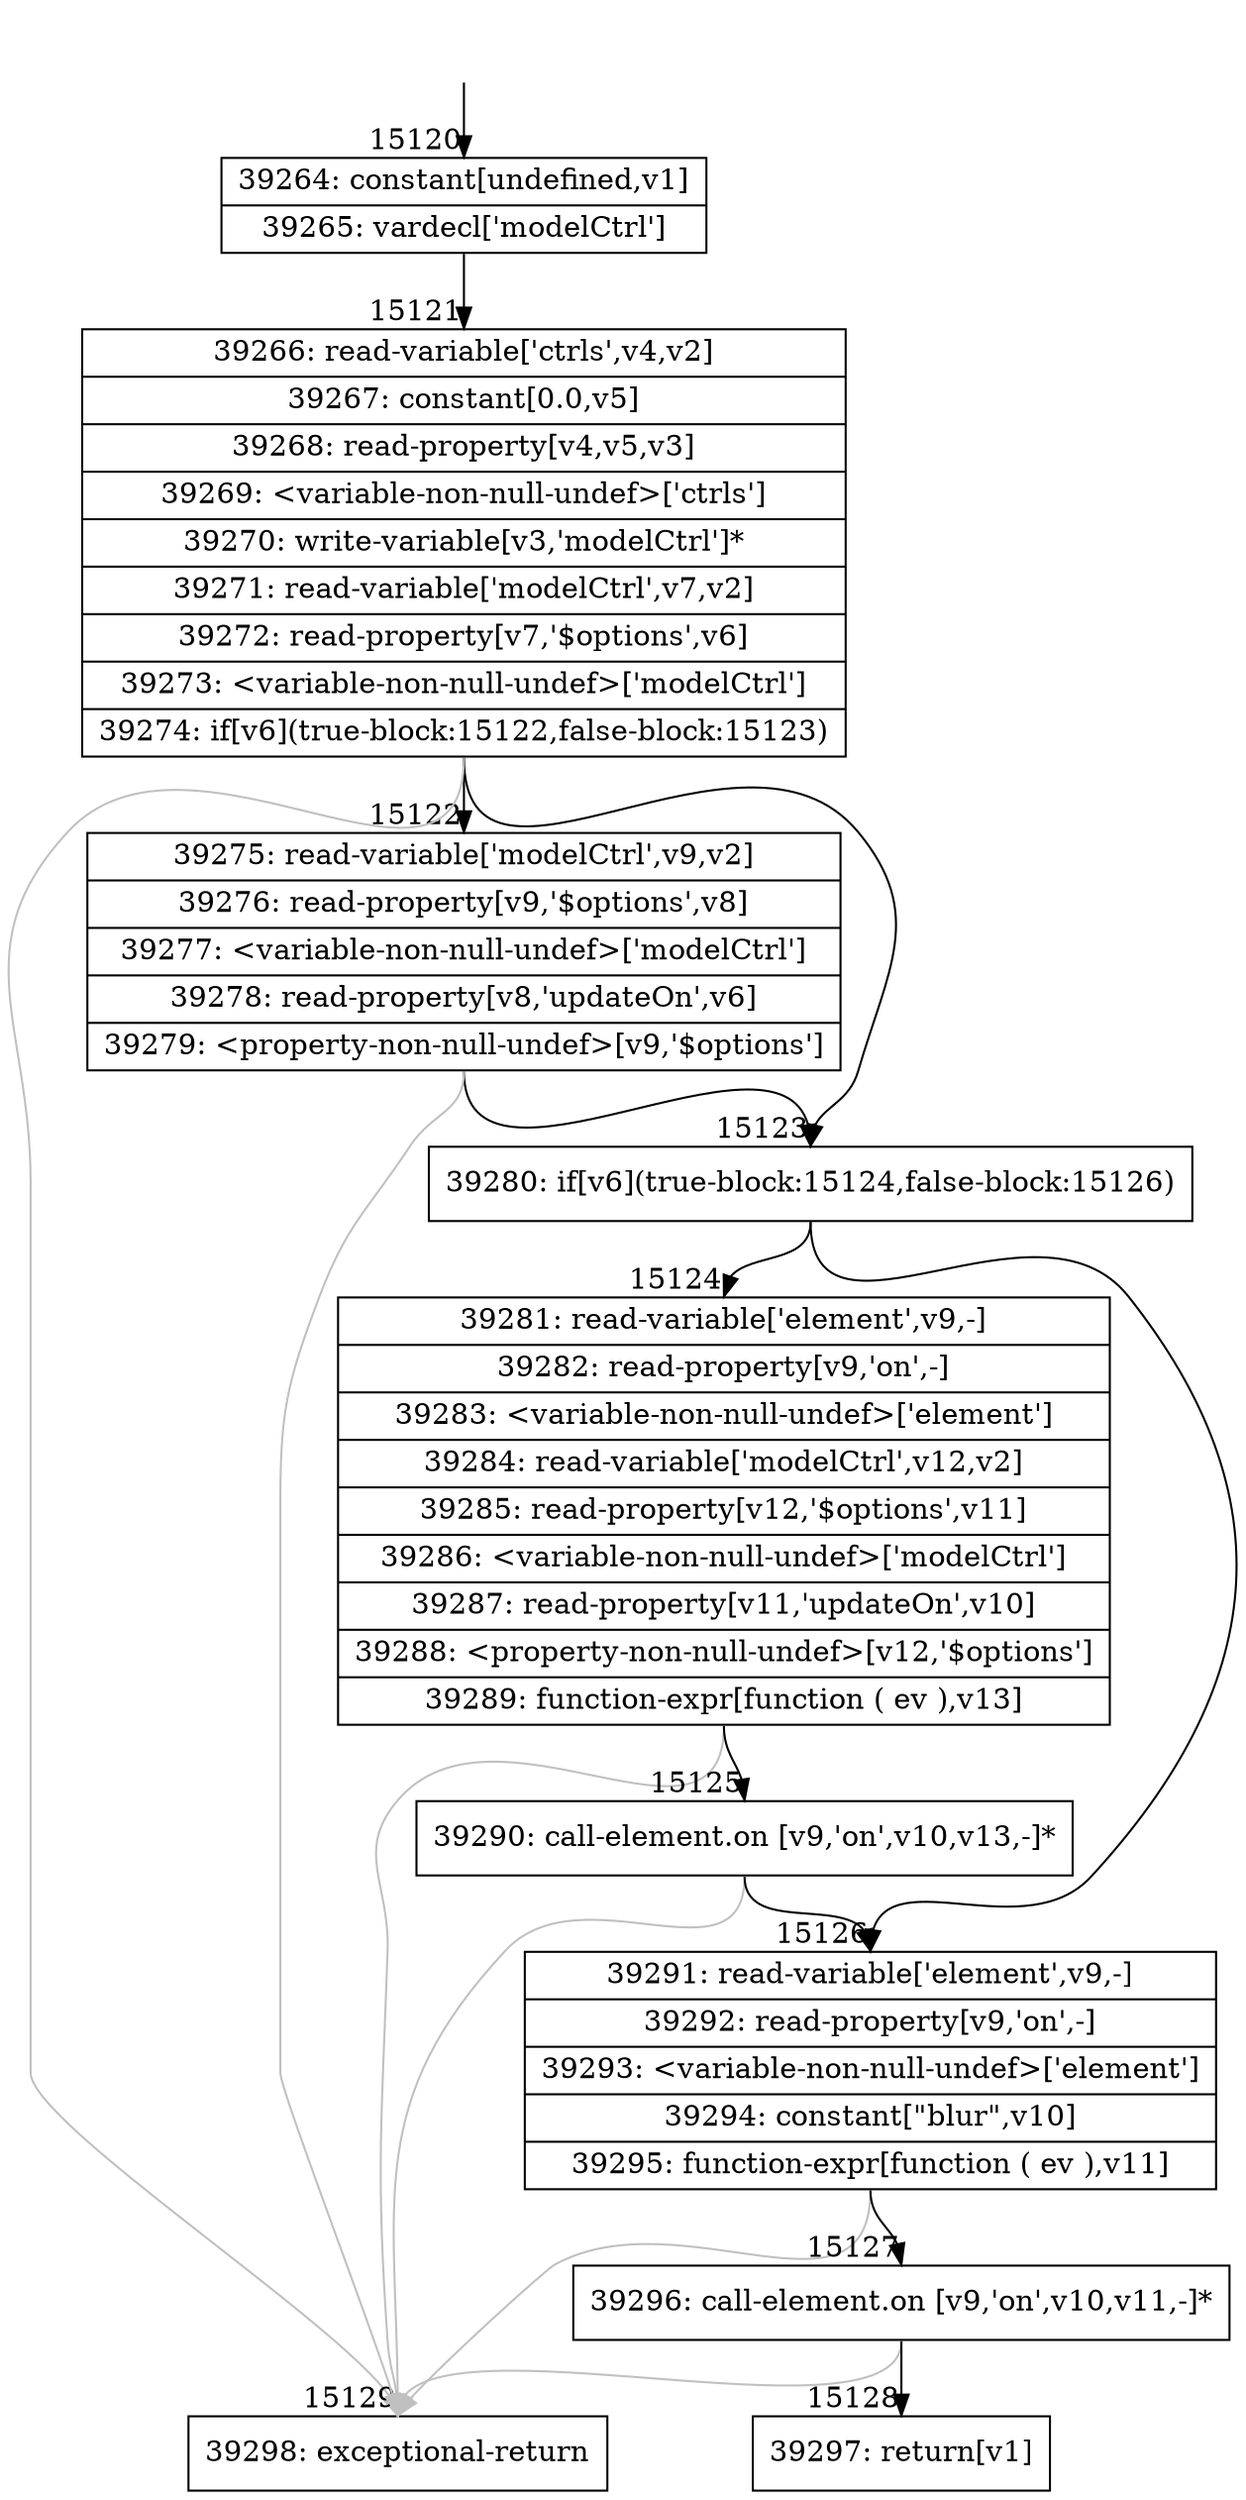 digraph {
rankdir="TD"
BB_entry1215[shape=none,label=""];
BB_entry1215 -> BB15120 [tailport=s, headport=n, headlabel="    15120"]
BB15120 [shape=record label="{39264: constant[undefined,v1]|39265: vardecl['modelCtrl']}" ] 
BB15120 -> BB15121 [tailport=s, headport=n, headlabel="      15121"]
BB15121 [shape=record label="{39266: read-variable['ctrls',v4,v2]|39267: constant[0.0,v5]|39268: read-property[v4,v5,v3]|39269: \<variable-non-null-undef\>['ctrls']|39270: write-variable[v3,'modelCtrl']*|39271: read-variable['modelCtrl',v7,v2]|39272: read-property[v7,'$options',v6]|39273: \<variable-non-null-undef\>['modelCtrl']|39274: if[v6](true-block:15122,false-block:15123)}" ] 
BB15121 -> BB15123 [tailport=s, headport=n, headlabel="      15123"]
BB15121 -> BB15122 [tailport=s, headport=n, headlabel="      15122"]
BB15121 -> BB15129 [tailport=s, headport=n, color=gray, headlabel="      15129"]
BB15122 [shape=record label="{39275: read-variable['modelCtrl',v9,v2]|39276: read-property[v9,'$options',v8]|39277: \<variable-non-null-undef\>['modelCtrl']|39278: read-property[v8,'updateOn',v6]|39279: \<property-non-null-undef\>[v9,'$options']}" ] 
BB15122 -> BB15123 [tailport=s, headport=n]
BB15122 -> BB15129 [tailport=s, headport=n, color=gray]
BB15123 [shape=record label="{39280: if[v6](true-block:15124,false-block:15126)}" ] 
BB15123 -> BB15124 [tailport=s, headport=n, headlabel="      15124"]
BB15123 -> BB15126 [tailport=s, headport=n, headlabel="      15126"]
BB15124 [shape=record label="{39281: read-variable['element',v9,-]|39282: read-property[v9,'on',-]|39283: \<variable-non-null-undef\>['element']|39284: read-variable['modelCtrl',v12,v2]|39285: read-property[v12,'$options',v11]|39286: \<variable-non-null-undef\>['modelCtrl']|39287: read-property[v11,'updateOn',v10]|39288: \<property-non-null-undef\>[v12,'$options']|39289: function-expr[function ( ev ),v13]}" ] 
BB15124 -> BB15125 [tailport=s, headport=n, headlabel="      15125"]
BB15124 -> BB15129 [tailport=s, headport=n, color=gray]
BB15125 [shape=record label="{39290: call-element.on [v9,'on',v10,v13,-]*}" ] 
BB15125 -> BB15126 [tailport=s, headport=n]
BB15125 -> BB15129 [tailport=s, headport=n, color=gray]
BB15126 [shape=record label="{39291: read-variable['element',v9,-]|39292: read-property[v9,'on',-]|39293: \<variable-non-null-undef\>['element']|39294: constant[\"blur\",v10]|39295: function-expr[function ( ev ),v11]}" ] 
BB15126 -> BB15127 [tailport=s, headport=n, headlabel="      15127"]
BB15126 -> BB15129 [tailport=s, headport=n, color=gray]
BB15127 [shape=record label="{39296: call-element.on [v9,'on',v10,v11,-]*}" ] 
BB15127 -> BB15128 [tailport=s, headport=n, headlabel="      15128"]
BB15127 -> BB15129 [tailport=s, headport=n, color=gray]
BB15128 [shape=record label="{39297: return[v1]}" ] 
BB15129 [shape=record label="{39298: exceptional-return}" ] 
//#$~ 25391
}
